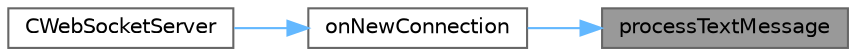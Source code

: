 digraph "processTextMessage"
{
 // LATEX_PDF_SIZE
  bgcolor="transparent";
  edge [fontname=Helvetica,fontsize=10,labelfontname=Helvetica,labelfontsize=10];
  node [fontname=Helvetica,fontsize=10,shape=box,height=0.2,width=0.4];
  rankdir="RL";
  Node1 [id="Node000001",label="processTextMessage",height=0.2,width=0.4,color="gray40", fillcolor="grey60", style="filled", fontcolor="black",tooltip="新的字符串消息到达"];
  Node1 -> Node2 [id="edge1_Node000001_Node000002",dir="back",color="steelblue1",style="solid",tooltip=" "];
  Node2 [id="Node000002",label="onNewConnection",height=0.2,width=0.4,color="grey40", fillcolor="white", style="filled",URL="$class_c_web_socket_server.html#ac483b966f5e7e55da415fb1ec8a7fdfa",tooltip="一个新的连接到达"];
  Node2 -> Node3 [id="edge2_Node000002_Node000003",dir="back",color="steelblue1",style="solid",tooltip=" "];
  Node3 [id="Node000003",label="CWebSocketServer",height=0.2,width=0.4,color="grey40", fillcolor="white", style="filled",URL="$class_c_web_socket_server.html#a1b8dbffb4778552f357463225f12a918",tooltip=" "];
}
